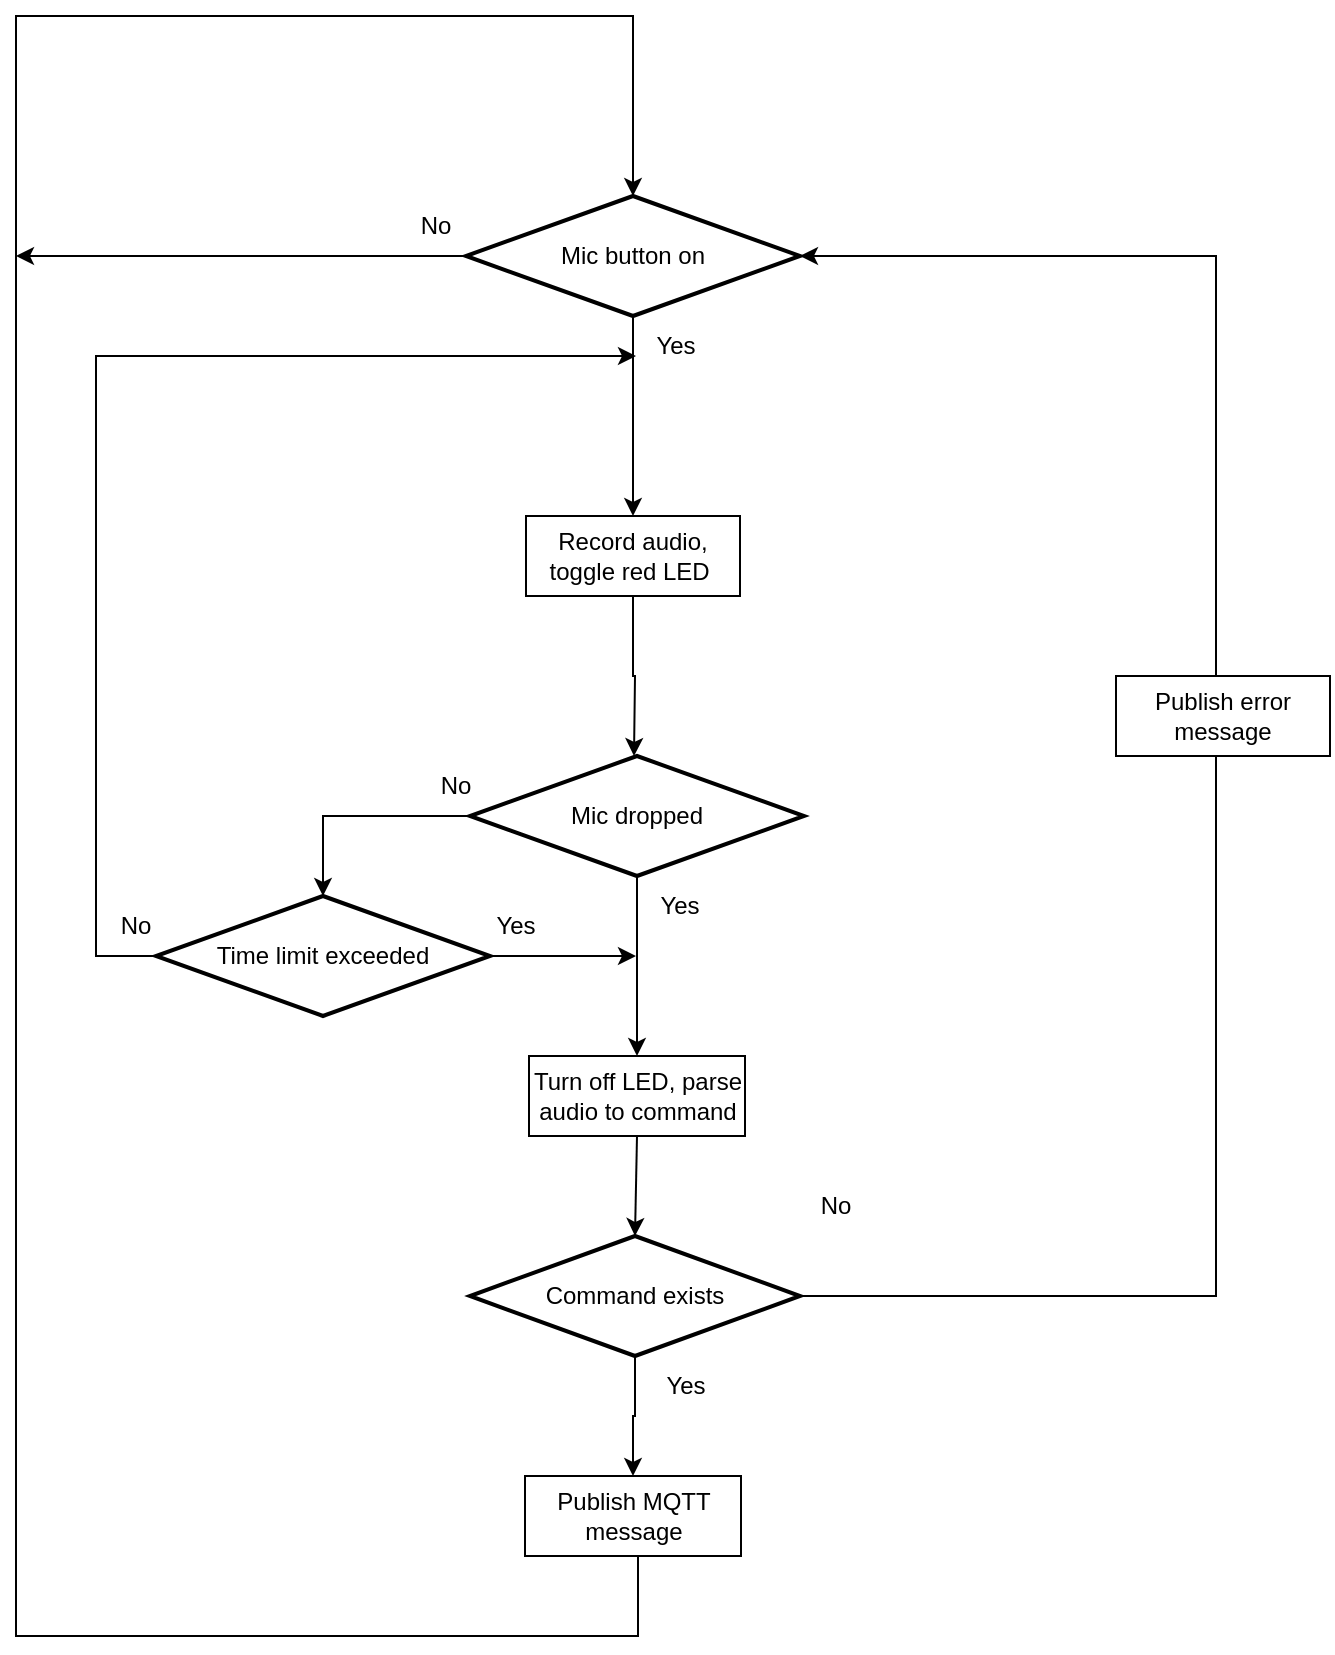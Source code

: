<mxfile version="20.5.3" type="github">
  <diagram id="noXtI8yG-Q0kP_Rg9Qby" name="Page-1">
    <mxGraphModel dx="1375" dy="754" grid="1" gridSize="10" guides="1" tooltips="1" connect="1" arrows="1" fold="1" page="1" pageScale="1" pageWidth="850" pageHeight="1100" math="0" shadow="0">
      <root>
        <mxCell id="0" />
        <mxCell id="1" parent="0" />
        <mxCell id="Ak3pNvMB7soRYmI9vHG3-35" style="edgeStyle=orthogonalEdgeStyle;rounded=0;orthogonalLoop=1;jettySize=auto;html=1;entryX=0.5;entryY=0;entryDx=0;entryDy=0;" edge="1" parent="1" source="Ak3pNvMB7soRYmI9vHG3-36" target="Ak3pNvMB7soRYmI9vHG3-38">
          <mxGeometry relative="1" as="geometry" />
        </mxCell>
        <mxCell id="Ak3pNvMB7soRYmI9vHG3-75" style="edgeStyle=orthogonalEdgeStyle;rounded=0;orthogonalLoop=1;jettySize=auto;html=1;" edge="1" parent="1" source="Ak3pNvMB7soRYmI9vHG3-36">
          <mxGeometry relative="1" as="geometry">
            <mxPoint x="120" y="190" as="targetPoint" />
          </mxGeometry>
        </mxCell>
        <mxCell id="Ak3pNvMB7soRYmI9vHG3-36" value="Mic button on" style="strokeWidth=2;html=1;shape=mxgraph.flowchart.decision;whiteSpace=wrap;" vertex="1" parent="1">
          <mxGeometry x="345" y="160" width="167" height="60" as="geometry" />
        </mxCell>
        <mxCell id="Ak3pNvMB7soRYmI9vHG3-37" style="edgeStyle=orthogonalEdgeStyle;rounded=0;orthogonalLoop=1;jettySize=auto;html=1;startArrow=none;" edge="1" parent="1" source="Ak3pNvMB7soRYmI9vHG3-49" target="Ak3pNvMB7soRYmI9vHG3-39">
          <mxGeometry relative="1" as="geometry">
            <mxPoint x="428.5" y="400" as="targetPoint" />
          </mxGeometry>
        </mxCell>
        <mxCell id="Ak3pNvMB7soRYmI9vHG3-77" style="edgeStyle=orthogonalEdgeStyle;rounded=0;orthogonalLoop=1;jettySize=auto;html=1;" edge="1" parent="1" source="Ak3pNvMB7soRYmI9vHG3-38">
          <mxGeometry relative="1" as="geometry">
            <mxPoint x="429" y="440" as="targetPoint" />
          </mxGeometry>
        </mxCell>
        <mxCell id="Ak3pNvMB7soRYmI9vHG3-38" value="Record audio, toggle red LED&amp;nbsp;" style="rounded=0;whiteSpace=wrap;html=1;" vertex="1" parent="1">
          <mxGeometry x="375" y="320" width="107" height="40" as="geometry" />
        </mxCell>
        <mxCell id="Ak3pNvMB7soRYmI9vHG3-39" value="Turn off LED, parse audio to command" style="rounded=0;whiteSpace=wrap;html=1;" vertex="1" parent="1">
          <mxGeometry x="376.5" y="590" width="108" height="40" as="geometry" />
        </mxCell>
        <mxCell id="Ak3pNvMB7soRYmI9vHG3-48" style="edgeStyle=orthogonalEdgeStyle;rounded=0;orthogonalLoop=1;jettySize=auto;html=1;entryX=0.5;entryY=0;entryDx=0;entryDy=0;entryPerimeter=0;" edge="1" parent="1" source="Ak3pNvMB7soRYmI9vHG3-40" target="Ak3pNvMB7soRYmI9vHG3-36">
          <mxGeometry relative="1" as="geometry">
            <mxPoint x="120" y="80" as="targetPoint" />
            <Array as="points">
              <mxPoint x="431" y="880" />
              <mxPoint x="120" y="880" />
              <mxPoint x="120" y="70" />
              <mxPoint x="429" y="70" />
            </Array>
          </mxGeometry>
        </mxCell>
        <mxCell id="Ak3pNvMB7soRYmI9vHG3-40" value="Publish MQTT message" style="rounded=0;whiteSpace=wrap;html=1;" vertex="1" parent="1">
          <mxGeometry x="374.5" y="800" width="108" height="40" as="geometry" />
        </mxCell>
        <mxCell id="Ak3pNvMB7soRYmI9vHG3-41" style="edgeStyle=orthogonalEdgeStyle;rounded=0;orthogonalLoop=1;jettySize=auto;html=1;" edge="1" parent="1" source="Ak3pNvMB7soRYmI9vHG3-42" target="Ak3pNvMB7soRYmI9vHG3-40">
          <mxGeometry relative="1" as="geometry" />
        </mxCell>
        <mxCell id="Ak3pNvMB7soRYmI9vHG3-42" value="Command exists" style="strokeWidth=2;html=1;shape=mxgraph.flowchart.decision;whiteSpace=wrap;" vertex="1" parent="1">
          <mxGeometry x="347" y="680" width="165" height="60" as="geometry" />
        </mxCell>
        <mxCell id="Ak3pNvMB7soRYmI9vHG3-43" value="" style="endArrow=classic;html=1;rounded=0;entryX=0.5;entryY=0;entryDx=0;entryDy=0;entryPerimeter=0;exitX=0.5;exitY=1;exitDx=0;exitDy=0;" edge="1" parent="1" source="Ak3pNvMB7soRYmI9vHG3-39" target="Ak3pNvMB7soRYmI9vHG3-42">
          <mxGeometry width="50" height="50" relative="1" as="geometry">
            <mxPoint x="403" y="520" as="sourcePoint" />
            <mxPoint x="453" y="470" as="targetPoint" />
          </mxGeometry>
        </mxCell>
        <mxCell id="Ak3pNvMB7soRYmI9vHG3-44" style="edgeStyle=orthogonalEdgeStyle;rounded=0;orthogonalLoop=1;jettySize=auto;html=1;entryX=1;entryY=0.5;entryDx=0;entryDy=0;entryPerimeter=0;" edge="1" parent="1" source="Ak3pNvMB7soRYmI9vHG3-45" target="Ak3pNvMB7soRYmI9vHG3-36">
          <mxGeometry relative="1" as="geometry">
            <Array as="points">
              <mxPoint x="720" y="190" />
            </Array>
          </mxGeometry>
        </mxCell>
        <mxCell id="Ak3pNvMB7soRYmI9vHG3-45" value="Publish error message" style="rounded=0;whiteSpace=wrap;html=1;" vertex="1" parent="1">
          <mxGeometry x="670" y="400" width="107" height="40" as="geometry" />
        </mxCell>
        <mxCell id="Ak3pNvMB7soRYmI9vHG3-46" value="" style="edgeStyle=orthogonalEdgeStyle;rounded=0;orthogonalLoop=1;jettySize=auto;html=1;entryX=1;entryY=1;entryDx=0;entryDy=0;endArrow=none;exitX=1;exitY=0.5;exitDx=0;exitDy=0;exitPerimeter=0;" edge="1" parent="1" source="Ak3pNvMB7soRYmI9vHG3-42" target="Ak3pNvMB7soRYmI9vHG3-45">
          <mxGeometry relative="1" as="geometry">
            <mxPoint x="511" y="525" as="sourcePoint" />
            <mxPoint x="548" y="250" as="targetPoint" />
            <Array as="points">
              <mxPoint x="720" y="710" />
              <mxPoint x="720" y="440" />
            </Array>
          </mxGeometry>
        </mxCell>
        <mxCell id="Ak3pNvMB7soRYmI9vHG3-82" style="edgeStyle=orthogonalEdgeStyle;rounded=0;orthogonalLoop=1;jettySize=auto;html=1;entryX=0.5;entryY=0;entryDx=0;entryDy=0;entryPerimeter=0;" edge="1" parent="1" source="Ak3pNvMB7soRYmI9vHG3-49" target="Ak3pNvMB7soRYmI9vHG3-78">
          <mxGeometry relative="1" as="geometry">
            <Array as="points">
              <mxPoint x="274" y="470" />
            </Array>
          </mxGeometry>
        </mxCell>
        <mxCell id="Ak3pNvMB7soRYmI9vHG3-49" value="Mic dropped" style="strokeWidth=2;html=1;shape=mxgraph.flowchart.decision;whiteSpace=wrap;" vertex="1" parent="1">
          <mxGeometry x="347" y="440" width="167" height="60" as="geometry" />
        </mxCell>
        <mxCell id="Ak3pNvMB7soRYmI9vHG3-54" value="Yes" style="text;html=1;strokeColor=none;fillColor=none;align=center;verticalAlign=middle;whiteSpace=wrap;rounded=0;" vertex="1" parent="1">
          <mxGeometry x="420" y="220" width="60" height="30" as="geometry" />
        </mxCell>
        <mxCell id="Ak3pNvMB7soRYmI9vHG3-55" value="Yes" style="text;html=1;strokeColor=none;fillColor=none;align=center;verticalAlign=middle;whiteSpace=wrap;rounded=0;" vertex="1" parent="1">
          <mxGeometry x="425" y="740" width="60" height="30" as="geometry" />
        </mxCell>
        <mxCell id="Ak3pNvMB7soRYmI9vHG3-69" value="No" style="text;html=1;strokeColor=none;fillColor=none;align=center;verticalAlign=middle;whiteSpace=wrap;rounded=0;" vertex="1" parent="1">
          <mxGeometry x="300" y="160" width="60" height="30" as="geometry" />
        </mxCell>
        <mxCell id="Ak3pNvMB7soRYmI9vHG3-71" value="No" style="text;html=1;strokeColor=none;fillColor=none;align=center;verticalAlign=middle;whiteSpace=wrap;rounded=0;" vertex="1" parent="1">
          <mxGeometry x="500" y="650" width="60" height="30" as="geometry" />
        </mxCell>
        <mxCell id="Ak3pNvMB7soRYmI9vHG3-72" value="No" style="text;html=1;strokeColor=none;fillColor=none;align=center;verticalAlign=middle;whiteSpace=wrap;rounded=0;" vertex="1" parent="1">
          <mxGeometry x="310" y="440" width="60" height="30" as="geometry" />
        </mxCell>
        <mxCell id="Ak3pNvMB7soRYmI9vHG3-84" style="edgeStyle=orthogonalEdgeStyle;rounded=0;orthogonalLoop=1;jettySize=auto;html=1;" edge="1" parent="1" source="Ak3pNvMB7soRYmI9vHG3-78">
          <mxGeometry relative="1" as="geometry">
            <mxPoint x="430" y="540" as="targetPoint" />
            <Array as="points">
              <mxPoint x="430" y="540" />
            </Array>
          </mxGeometry>
        </mxCell>
        <mxCell id="Ak3pNvMB7soRYmI9vHG3-85" style="edgeStyle=orthogonalEdgeStyle;rounded=0;orthogonalLoop=1;jettySize=auto;html=1;exitX=0;exitY=0.5;exitDx=0;exitDy=0;exitPerimeter=0;" edge="1" parent="1" source="Ak3pNvMB7soRYmI9vHG3-78">
          <mxGeometry relative="1" as="geometry">
            <mxPoint x="430" y="240" as="targetPoint" />
            <Array as="points">
              <mxPoint x="160" y="240" />
            </Array>
          </mxGeometry>
        </mxCell>
        <mxCell id="Ak3pNvMB7soRYmI9vHG3-78" value="Time limit exceeded" style="strokeWidth=2;html=1;shape=mxgraph.flowchart.decision;whiteSpace=wrap;" vertex="1" parent="1">
          <mxGeometry x="190" y="510" width="167" height="60" as="geometry" />
        </mxCell>
        <mxCell id="Ak3pNvMB7soRYmI9vHG3-86" value="No" style="text;html=1;strokeColor=none;fillColor=none;align=center;verticalAlign=middle;whiteSpace=wrap;rounded=0;" vertex="1" parent="1">
          <mxGeometry x="150" y="510" width="60" height="30" as="geometry" />
        </mxCell>
        <mxCell id="Ak3pNvMB7soRYmI9vHG3-87" value="Yes" style="text;html=1;strokeColor=none;fillColor=none;align=center;verticalAlign=middle;whiteSpace=wrap;rounded=0;" vertex="1" parent="1">
          <mxGeometry x="340" y="510" width="60" height="30" as="geometry" />
        </mxCell>
        <mxCell id="Ak3pNvMB7soRYmI9vHG3-88" value="Yes" style="text;html=1;strokeColor=none;fillColor=none;align=center;verticalAlign=middle;whiteSpace=wrap;rounded=0;" vertex="1" parent="1">
          <mxGeometry x="422" y="500" width="60" height="30" as="geometry" />
        </mxCell>
      </root>
    </mxGraphModel>
  </diagram>
</mxfile>

